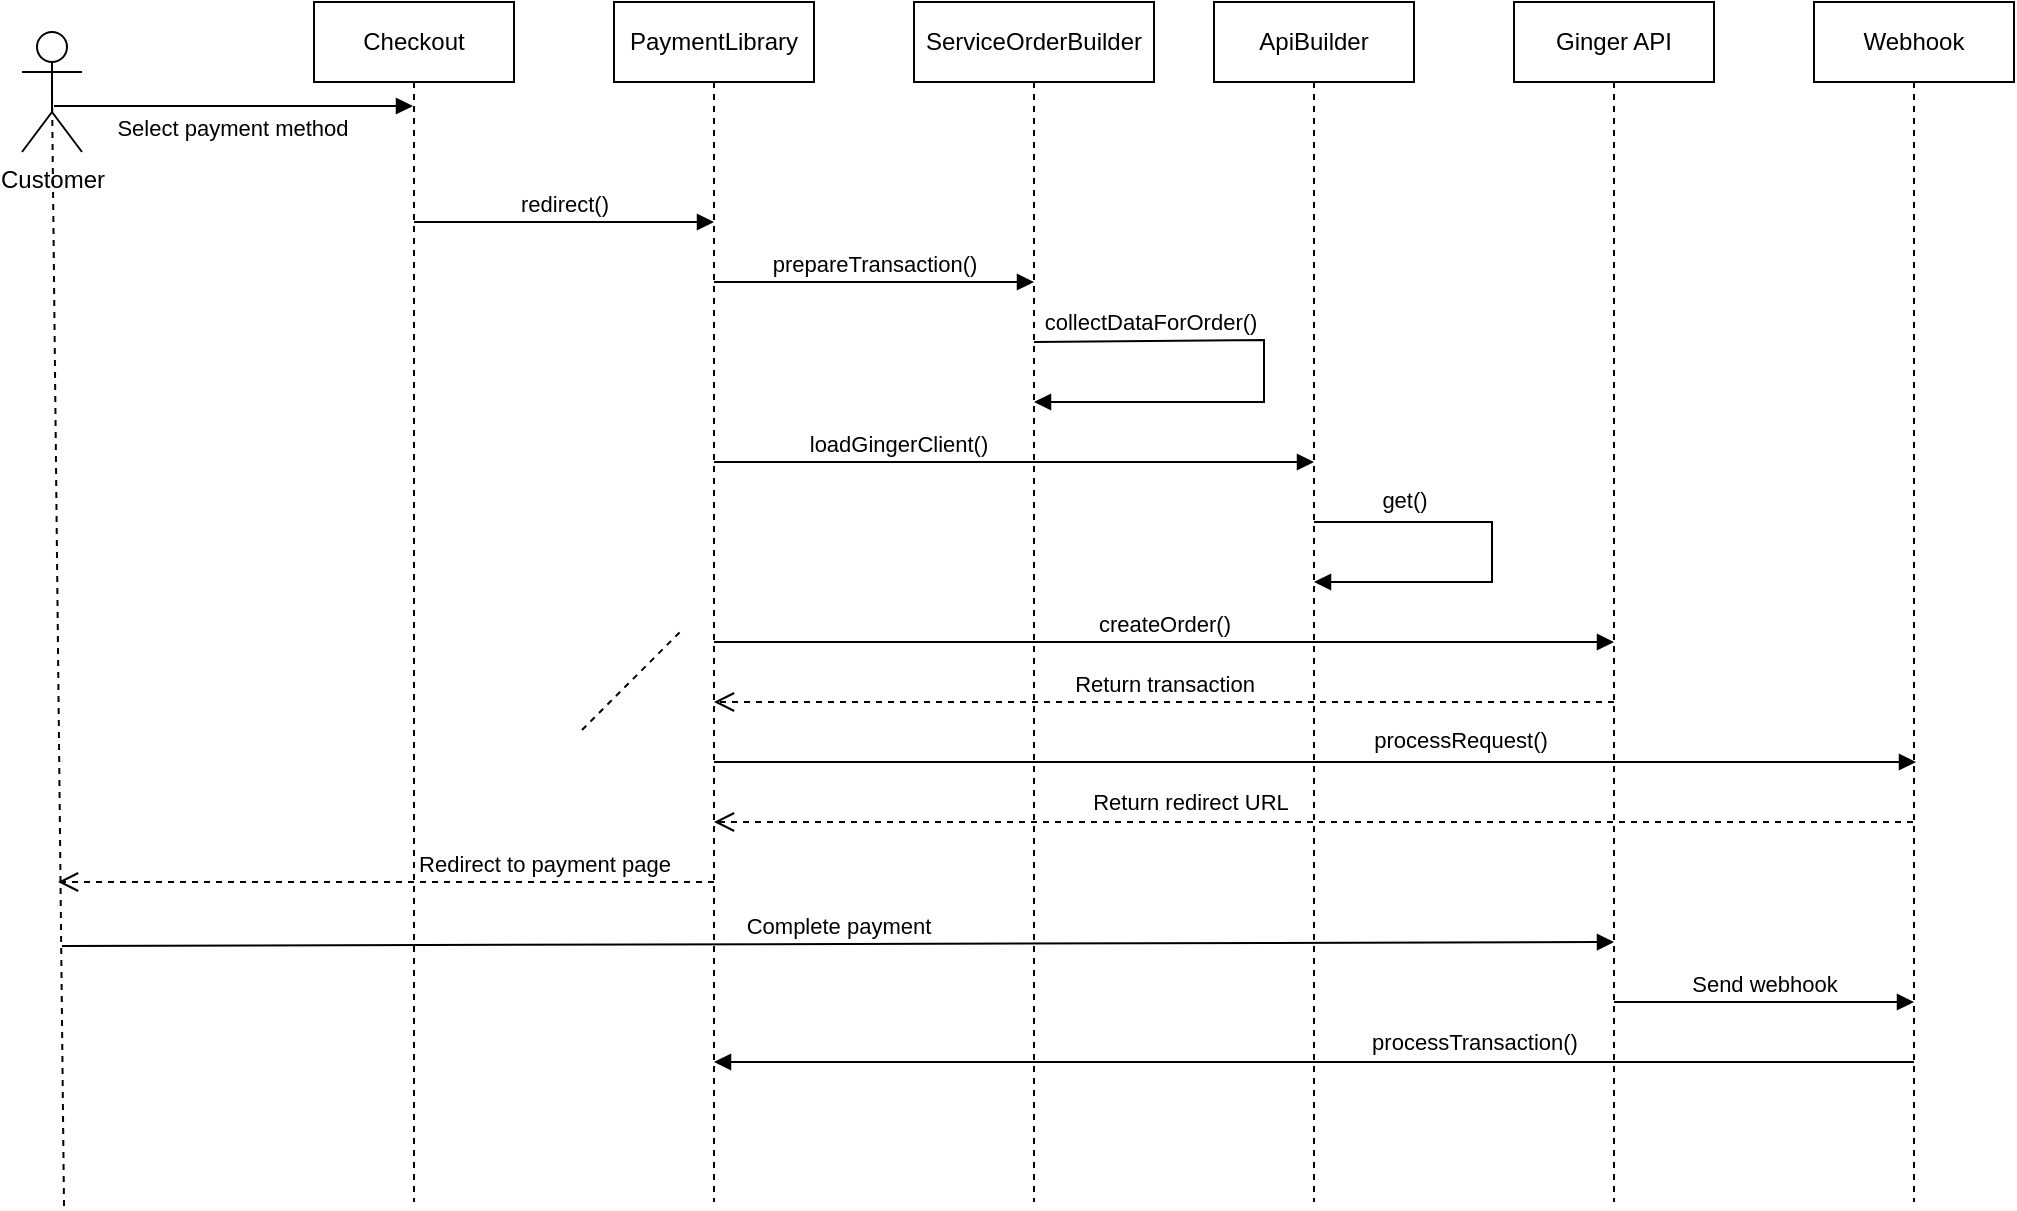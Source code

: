 <mxfile version="27.0.6">
  <diagram id="C5RBs43oDa-KdzZeNtuy" name="Payment Flow">
    <mxGraphModel dx="1826" dy="800" grid="0" gridSize="10" guides="1" tooltips="1" connect="1" arrows="0" fold="1" page="0" pageScale="1" pageWidth="827" pageHeight="1169" background="light-dark(#FFFFFF,#FFFFFF)" math="0" shadow="0">
      <root>
        <mxCell id="WIyWlLk6GJQsqaUBKTNV-0" />
        <mxCell id="WIyWlLk6GJQsqaUBKTNV-1" parent="WIyWlLk6GJQsqaUBKTNV-0" />
        <mxCell id="customer" value="Customer" style="shape=umlActor;verticalLabelPosition=bottom;verticalAlign=top;html=1;strokeColor=light-dark(#000000,#000000);" parent="WIyWlLk6GJQsqaUBKTNV-1" vertex="1">
          <mxGeometry x="4" y="55" width="30" height="60" as="geometry" />
        </mxCell>
        <mxCell id="checkout" value="&lt;font style=&quot;&quot;&gt;Checkout&lt;/font&gt;" style="shape=umlLifeline;perimeter=lifelinePerimeter;whiteSpace=wrap;html=1;container=1;collapsible=0;recursiveResize=0;outlineConnect=0;fontColor=light-dark(#000000,#000000);fillColor=light-dark(#FFFFFF,#FFFFFF);strokeColor=light-dark(#000000,#000000);fillStyle=auto;" parent="WIyWlLk6GJQsqaUBKTNV-1" vertex="1">
          <mxGeometry x="150" y="40" width="100" height="600" as="geometry" />
        </mxCell>
        <mxCell id="paymentLibrary" value="PaymentLibrary" style="shape=umlLifeline;perimeter=lifelinePerimeter;whiteSpace=wrap;html=1;container=1;collapsible=0;recursiveResize=0;outlineConnect=0;strokeColor=light-dark(#000000,#000000);fillColor=light-dark(#FFFFFF,#FFFFFF);gradientColor=none;fontColor=light-dark(#000000,#000000);" parent="WIyWlLk6GJQsqaUBKTNV-1" vertex="1">
          <mxGeometry x="300" y="40" width="100" height="600" as="geometry" />
        </mxCell>
        <mxCell id="serviceOrderBuilder" value="ServiceOrderBuilder" style="shape=umlLifeline;perimeter=lifelinePerimeter;whiteSpace=wrap;html=1;container=1;collapsible=0;recursiveResize=0;outlineConnect=0;strokeColor=light-dark(#000000,#000000);fontColor=light-dark(#000000,#000000);fillColor=light-dark(#FFFFFF,#FFFFFF);" parent="WIyWlLk6GJQsqaUBKTNV-1" vertex="1">
          <mxGeometry x="450" y="40" width="120" height="600" as="geometry" />
        </mxCell>
        <mxCell id="apiBuilder" value="ApiBuilder" style="shape=umlLifeline;perimeter=lifelinePerimeter;whiteSpace=wrap;html=1;container=1;collapsible=0;recursiveResize=0;outlineConnect=0;strokeColor=light-dark(#000000,#000000);fontColor=light-dark(#000000,#000000);fillColor=light-dark(#FFFFFF,#FFFFFF);" parent="WIyWlLk6GJQsqaUBKTNV-1" vertex="1">
          <mxGeometry x="600" y="40" width="100" height="600" as="geometry" />
        </mxCell>
        <mxCell id="gingerAPI" value="Ginger API" style="shape=umlLifeline;perimeter=lifelinePerimeter;whiteSpace=wrap;html=1;container=1;collapsible=0;recursiveResize=0;outlineConnect=0;strokeColor=light-dark(#000000,#000000);fillColor=light-dark(#FFFFFF,#FFFFFF);fontColor=light-dark(#000000,#000000);" parent="WIyWlLk6GJQsqaUBKTNV-1" vertex="1">
          <mxGeometry x="750" y="40" width="100" height="600" as="geometry" />
        </mxCell>
        <mxCell id="webhook" value="Webhook" style="shape=umlLifeline;perimeter=lifelinePerimeter;whiteSpace=wrap;html=1;container=1;collapsible=0;recursiveResize=0;outlineConnect=0;strokeColor=light-dark(#000000,#000000);fillColor=light-dark(#FFFFFF,#FFFFFF);fontColor=light-dark(#000000,#000000);" parent="WIyWlLk6GJQsqaUBKTNV-1" vertex="1">
          <mxGeometry x="900" y="40" width="100" height="600" as="geometry" />
        </mxCell>
        <mxCell id="step1" value="&lt;span&gt;Select payment method&lt;/span&gt;" style="html=1;verticalAlign=bottom;endArrow=block;strokeColor=light-dark(#000000,#000000);rounded=0;curved=0;labelBackgroundColor=none;fontColor=light-dark(#000000,#000000);" parent="WIyWlLk6GJQsqaUBKTNV-1" target="checkout" edge="1">
          <mxGeometry x="-0.008" y="-20" relative="1" as="geometry">
            <mxPoint x="20" y="92" as="sourcePoint" />
            <mxPoint x="147" y="150" as="targetPoint" />
            <Array as="points" />
            <mxPoint as="offset" />
          </mxGeometry>
        </mxCell>
        <mxCell id="step2" value="redirect()" style="html=1;verticalAlign=bottom;endArrow=block;strokeColor=light-dark(#000000,#000000);fontColor=light-dark(#000000,#000000);labelBackgroundColor=none;" parent="WIyWlLk6GJQsqaUBKTNV-1" edge="1">
          <mxGeometry relative="1" as="geometry">
            <mxPoint x="200" y="150" as="sourcePoint" />
            <mxPoint x="350" y="150" as="targetPoint" />
          </mxGeometry>
        </mxCell>
        <mxCell id="step3" value="prepareTransaction()" style="html=1;verticalAlign=bottom;endArrow=block;strokeColor=light-dark(#000000,#000000);fontColor=light-dark(#000000,#000000);labelBackgroundColor=none;" parent="WIyWlLk6GJQsqaUBKTNV-1" edge="1">
          <mxGeometry relative="1" as="geometry">
            <mxPoint x="350" y="180" as="sourcePoint" />
            <mxPoint x="510" y="180" as="targetPoint" />
          </mxGeometry>
        </mxCell>
        <mxCell id="step4" value="&lt;font style=&quot;color: light-dark(rgb(0, 0, 0), rgb(0, 0, 0));&quot;&gt;collectDataForOrder()&lt;/font&gt;" style="html=1;verticalAlign=bottom;endArrow=block;strokeColor=light-dark(#000000,#000000);labelBackgroundColor=none;rounded=0;curved=0;" parent="WIyWlLk6GJQsqaUBKTNV-1" edge="1">
          <mxGeometry x="-0.555" relative="1" as="geometry">
            <mxPoint x="510" y="210" as="sourcePoint" />
            <mxPoint x="510" y="240" as="targetPoint" />
            <Array as="points">
              <mxPoint x="625" y="209" />
              <mxPoint x="625" y="240" />
            </Array>
            <mxPoint as="offset" />
          </mxGeometry>
        </mxCell>
        <mxCell id="step5" value="loadGingerClient()" style="html=1;verticalAlign=bottom;endArrow=block;strokeColor=light-dark(#000000,#000000);labelBackgroundColor=none;fontColor=light-dark(#000000,#000000);" parent="WIyWlLk6GJQsqaUBKTNV-1" edge="1">
          <mxGeometry x="-0.387" relative="1" as="geometry">
            <mxPoint x="350" y="270" as="sourcePoint" />
            <mxPoint x="650" y="270" as="targetPoint" />
            <mxPoint as="offset" />
          </mxGeometry>
        </mxCell>
        <mxCell id="step6" value="get()" style="html=1;verticalAlign=bottom;endArrow=block;strokeColor=light-dark(#000000,#000000);labelBackgroundColor=none;fontColor=light-dark(#000000,#000000);rounded=0;curved=0;" parent="WIyWlLk6GJQsqaUBKTNV-1" edge="1">
          <mxGeometry x="-0.567" y="2" relative="1" as="geometry">
            <mxPoint x="650" y="300" as="sourcePoint" />
            <mxPoint x="650" y="330" as="targetPoint" />
            <Array as="points">
              <mxPoint x="739" y="300" />
              <mxPoint x="739" y="330" />
            </Array>
            <mxPoint as="offset" />
          </mxGeometry>
        </mxCell>
        <mxCell id="step7" value="createOrder()" style="html=1;verticalAlign=bottom;endArrow=block;strokeColor=light-dark(#000000,#000000);labelBackgroundColor=none;fontColor=light-dark(#000000,#000000);" parent="WIyWlLk6GJQsqaUBKTNV-1" edge="1">
          <mxGeometry relative="1" as="geometry">
            <mxPoint x="350" y="360" as="sourcePoint" />
            <mxPoint x="800" y="360" as="targetPoint" />
          </mxGeometry>
        </mxCell>
        <mxCell id="step8" value="Return transaction" style="html=1;verticalAlign=bottom;endArrow=open;dashed=1;endSize=8;strokeColor=light-dark(#000000,#000000);fontColor=light-dark(#000000,#000000);labelBackgroundColor=none;" parent="WIyWlLk6GJQsqaUBKTNV-1" edge="1">
          <mxGeometry relative="1" as="geometry">
            <mxPoint x="800" y="390" as="sourcePoint" />
            <mxPoint x="350" y="390" as="targetPoint" />
          </mxGeometry>
        </mxCell>
        <mxCell id="step9" value="processRequest()" style="html=1;verticalAlign=bottom;endArrow=block;strokeColor=light-dark(#000000,#000000);labelBackgroundColor=none;fontColor=light-dark(#000000,#000000);" parent="WIyWlLk6GJQsqaUBKTNV-1" edge="1">
          <mxGeometry x="0.241" y="2" relative="1" as="geometry">
            <mxPoint x="350" y="420" as="sourcePoint" />
            <mxPoint x="951" y="420" as="targetPoint" />
            <mxPoint as="offset" />
          </mxGeometry>
        </mxCell>
        <mxCell id="step10" value="Return redirect URL" style="html=1;verticalAlign=bottom;endArrow=open;dashed=1;endSize=8;strokeColor=light-dark(#000000,#000000);labelBackgroundColor=none;fontColor=light-dark(#000000,#000000);" parent="WIyWlLk6GJQsqaUBKTNV-1" edge="1" source="webhook">
          <mxGeometry x="0.206" y="-1" relative="1" as="geometry">
            <mxPoint x="1110" y="450" as="sourcePoint" />
            <mxPoint x="350" y="450" as="targetPoint" />
            <mxPoint as="offset" />
          </mxGeometry>
        </mxCell>
        <mxCell id="step11" value="Redirect to payment page" style="html=1;verticalAlign=bottom;endArrow=open;dashed=1;endSize=8;strokeColor=light-dark(#000000,#000000);fontColor=light-dark(#000000,#000000);labelBackgroundColor=none;" parent="WIyWlLk6GJQsqaUBKTNV-1" edge="1">
          <mxGeometry x="-0.481" relative="1" as="geometry">
            <mxPoint x="350" y="480" as="sourcePoint" />
            <mxPoint x="22" y="480" as="targetPoint" />
            <mxPoint as="offset" />
          </mxGeometry>
        </mxCell>
        <mxCell id="step12" value="Complete payment" style="html=1;verticalAlign=bottom;endArrow=block;strokeColor=light-dark(#000000,#000000);fontColor=light-dark(#000000,#000000);labelBackgroundColor=none;" parent="WIyWlLk6GJQsqaUBKTNV-1" edge="1">
          <mxGeometry x="0.0" relative="1" as="geometry">
            <mxPoint x="24" y="512" as="sourcePoint" />
            <mxPoint x="800" y="510" as="targetPoint" />
            <mxPoint as="offset" />
          </mxGeometry>
        </mxCell>
        <mxCell id="step13" value="Send webhook" style="html=1;verticalAlign=bottom;endArrow=block;strokeColor=light-dark(#000000,#000000);fontColor=light-dark(#000000,#000000);labelBackgroundColor=none;" parent="WIyWlLk6GJQsqaUBKTNV-1" edge="1">
          <mxGeometry x="0.003" relative="1" as="geometry">
            <mxPoint x="800" y="540" as="sourcePoint" />
            <mxPoint x="950" y="540" as="targetPoint" />
            <mxPoint as="offset" />
          </mxGeometry>
        </mxCell>
        <mxCell id="step14" value="&lt;span&gt;processTransaction()&lt;/span&gt;" style="html=1;verticalAlign=bottom;endArrow=block;strokeColor=light-dark(#000000,#000000);labelBackgroundColor=none;fontColor=light-dark(#000000,#000000);" parent="WIyWlLk6GJQsqaUBKTNV-1" edge="1">
          <mxGeometry x="-0.267" y="-1" relative="1" as="geometry">
            <mxPoint x="950" y="570" as="sourcePoint" />
            <mxPoint x="350" y="570" as="targetPoint" />
            <mxPoint as="offset" />
          </mxGeometry>
        </mxCell>
        <mxCell id="offvGPXBsJlxuw8HVkSC-6" value="" style="endArrow=none;dashed=1;html=1;rounded=0;" edge="1" parent="WIyWlLk6GJQsqaUBKTNV-1">
          <mxGeometry width="50" height="50" relative="1" as="geometry">
            <mxPoint x="284" y="404" as="sourcePoint" />
            <mxPoint x="334" y="354" as="targetPoint" />
          </mxGeometry>
        </mxCell>
        <mxCell id="offvGPXBsJlxuw8HVkSC-7" value="" style="endArrow=none;dashed=1;html=1;rounded=0;fontColor=light-dark(#000000,#000000);strokeColor=light-dark(#000000,#000000);entryX=0.5;entryY=0.5;entryDx=0;entryDy=0;entryPerimeter=0;" edge="1" parent="WIyWlLk6GJQsqaUBKTNV-1" target="customer">
          <mxGeometry width="50" height="50" relative="1" as="geometry">
            <mxPoint x="25" y="642" as="sourcePoint" />
            <mxPoint x="-64" y="293" as="targetPoint" />
          </mxGeometry>
        </mxCell>
      </root>
    </mxGraphModel>
  </diagram>
</mxfile>
